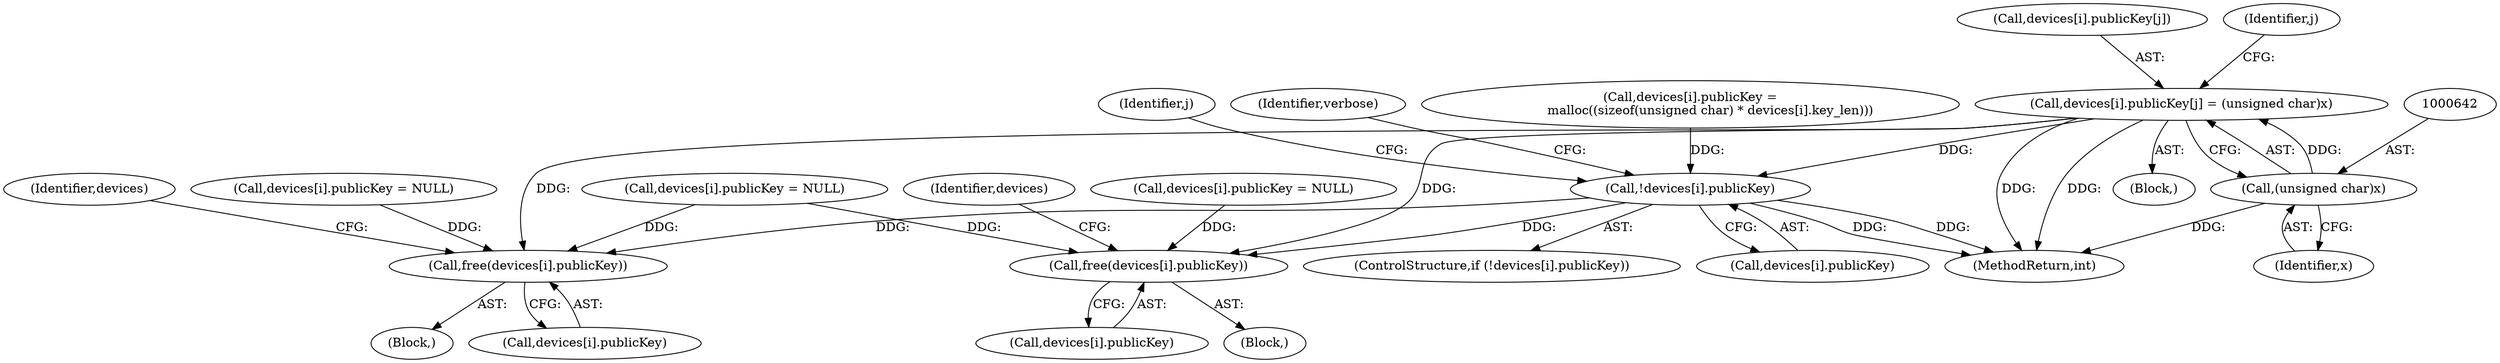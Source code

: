 digraph "0_pam-u2f_18b1914e32b74ff52000f10e97067e841e5fff62_1@array" {
"1000633" [label="(Call,devices[i].publicKey[j] = (unsigned char)x)"];
"1000641" [label="(Call,(unsigned char)x)"];
"1000397" [label="(Call,free(devices[i].publicKey))"];
"1000584" [label="(Call,!devices[i].publicKey)"];
"1000676" [label="(Call,free(devices[i].publicKey))"];
"1000669" [label="(Block,)"];
"1000397" [label="(Call,free(devices[i].publicKey))"];
"1000633" [label="(Call,devices[i].publicKey[j] = (unsigned char)x)"];
"1000689" [label="(Call,devices[i].publicKey = NULL)"];
"1000643" [label="(Identifier,x)"];
"1000583" [label="(ControlStructure,if (!devices[i].publicKey))"];
"1000634" [label="(Call,devices[i].publicKey[j])"];
"1000610" [label="(Identifier,j)"];
"1000440" [label="(Call,devices[i].publicKey = NULL)"];
"1000722" [label="(MethodReturn,int)"];
"1000406" [label="(Identifier,devices)"];
"1000568" [label="(Call,devices[i].publicKey =\n          malloc((sizeof(unsigned char) * devices[i].key_len)))"];
"1000676" [label="(Call,free(devices[i].publicKey))"];
"1000410" [label="(Call,devices[i].publicKey = NULL)"];
"1000585" [label="(Call,devices[i].publicKey)"];
"1000685" [label="(Identifier,devices)"];
"1000641" [label="(Call,(unsigned char)x)"];
"1000611" [label="(Block,)"];
"1000600" [label="(Identifier,j)"];
"1000592" [label="(Identifier,verbose)"];
"1000584" [label="(Call,!devices[i].publicKey)"];
"1000398" [label="(Call,devices[i].publicKey)"];
"1000677" [label="(Call,devices[i].publicKey)"];
"1000390" [label="(Block,)"];
"1000633" -> "1000611"  [label="AST: "];
"1000633" -> "1000641"  [label="CFG: "];
"1000634" -> "1000633"  [label="AST: "];
"1000641" -> "1000633"  [label="AST: "];
"1000610" -> "1000633"  [label="CFG: "];
"1000633" -> "1000722"  [label="DDG: "];
"1000633" -> "1000722"  [label="DDG: "];
"1000633" -> "1000397"  [label="DDG: "];
"1000633" -> "1000584"  [label="DDG: "];
"1000641" -> "1000633"  [label="DDG: "];
"1000633" -> "1000676"  [label="DDG: "];
"1000641" -> "1000643"  [label="CFG: "];
"1000642" -> "1000641"  [label="AST: "];
"1000643" -> "1000641"  [label="AST: "];
"1000641" -> "1000722"  [label="DDG: "];
"1000397" -> "1000390"  [label="AST: "];
"1000397" -> "1000398"  [label="CFG: "];
"1000398" -> "1000397"  [label="AST: "];
"1000406" -> "1000397"  [label="CFG: "];
"1000410" -> "1000397"  [label="DDG: "];
"1000440" -> "1000397"  [label="DDG: "];
"1000584" -> "1000397"  [label="DDG: "];
"1000584" -> "1000583"  [label="AST: "];
"1000584" -> "1000585"  [label="CFG: "];
"1000585" -> "1000584"  [label="AST: "];
"1000592" -> "1000584"  [label="CFG: "];
"1000600" -> "1000584"  [label="CFG: "];
"1000584" -> "1000722"  [label="DDG: "];
"1000584" -> "1000722"  [label="DDG: "];
"1000568" -> "1000584"  [label="DDG: "];
"1000584" -> "1000676"  [label="DDG: "];
"1000676" -> "1000669"  [label="AST: "];
"1000676" -> "1000677"  [label="CFG: "];
"1000677" -> "1000676"  [label="AST: "];
"1000685" -> "1000676"  [label="CFG: "];
"1000689" -> "1000676"  [label="DDG: "];
"1000440" -> "1000676"  [label="DDG: "];
}
